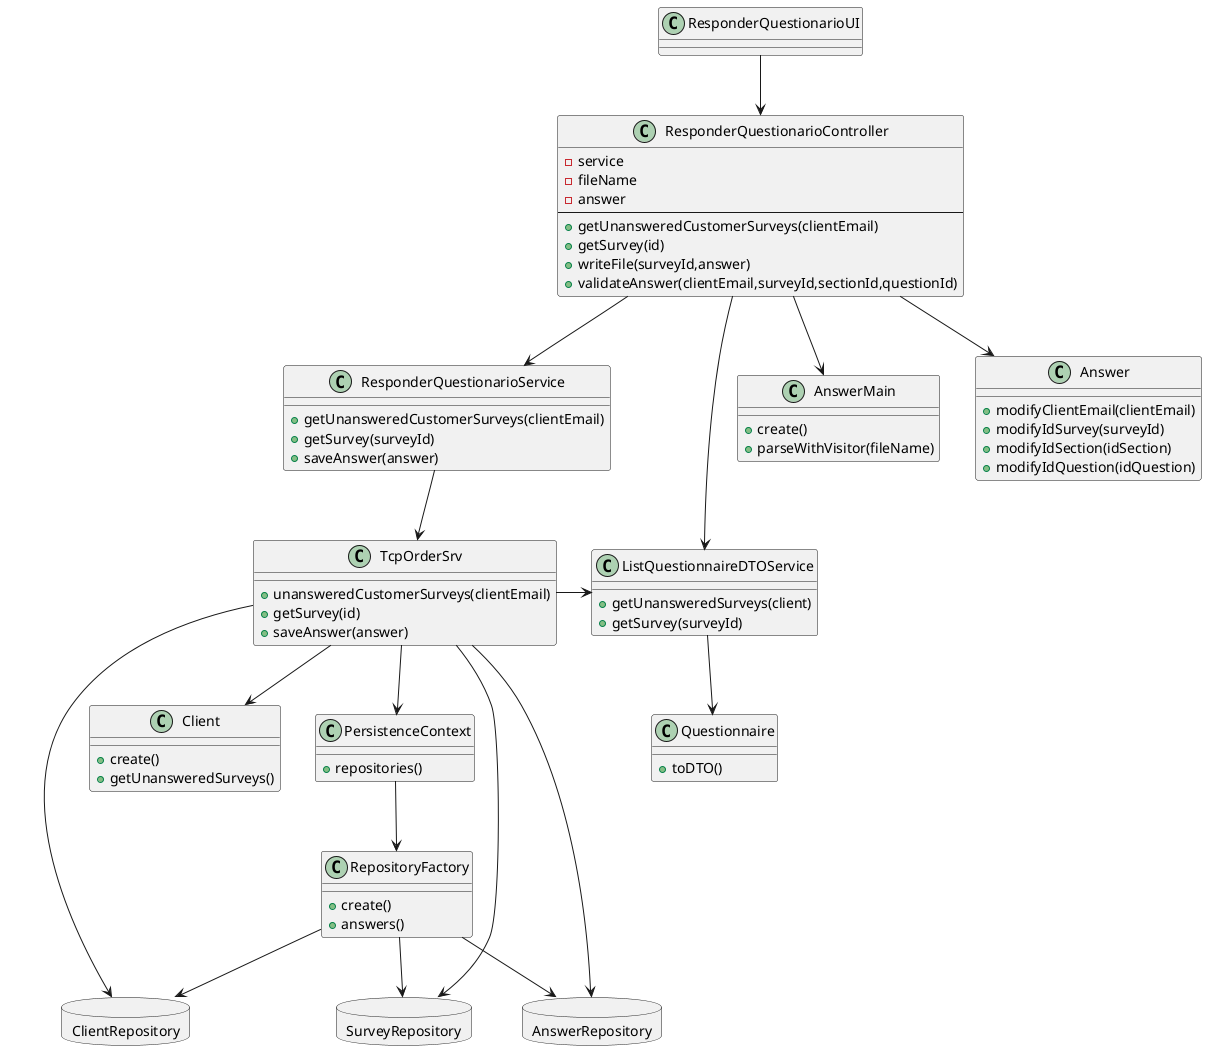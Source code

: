 @startuml
'https://plantuml.com/class-diagram

class ResponderQuestionarioUI
class ResponderQuestionarioController
class ResponderQuestionarioService
class ListQuestionnaireDTOService
class TcpOrderSrv
class Client
class AnswerMain
class Questionnaire

class PersistenceContext{
+repositories()
}

class RepositoryFactory{
+create()
+answers()
}

class Client{
+create()
+getUnansweredSurveys()
}


class ResponderQuestionarioController {
-service
-fileName
-answer
--
+getUnansweredCustomerSurveys(clientEmail)
+getSurvey(id)
+writeFile(surveyId,answer)
+validateAnswer(clientEmail,surveyId,sectionId,questionId)
}

class ResponderQuestionarioService {
+getUnansweredCustomerSurveys(clientEmail)
+getSurvey(surveyId)
+saveAnswer(answer)
}

database ClientRepository{
}

database SurveyRepository {
}

database AnswerRepository {
}


class TcpOrderSrv{
+unansweredCustomerSurveys(clientEmail)
+getSurvey(id)
+saveAnswer(answer)
}

class ListQuestionnaireDTOService{
+getUnansweredSurveys(client)
+getSurvey(surveyId)
}

class AnswerMain{
+create()
+parseWithVisitor(fileName)
}

class Answer{
+modifyClientEmail(clientEmail)
+modifyIdSurvey(surveyId)
+modifyIdSection(idSection)
+modifyIdQuestion(idQuestion)
}

class Questionnaire{
+toDTO()
}


ResponderQuestionarioUI --> ResponderQuestionarioController

ResponderQuestionarioController --> ResponderQuestionarioService
ResponderQuestionarioController --> ListQuestionnaireDTOService
ResponderQuestionarioController --> AnswerMain
ResponderQuestionarioController --> Answer

ResponderQuestionarioService --> TcpOrderSrv

ListQuestionnaireDTOService --> Questionnaire


PersistenceContext --> RepositoryFactory

RepositoryFactory -->ClientRepository
RepositoryFactory -->AnswerRepository
RepositoryFactory -->SurveyRepository

TcpOrderSrv --> SurveyRepository
TcpOrderSrv --> ClientRepository
TcpOrderSrv --> AnswerRepository
TcpOrderSrv --> Client
TcpOrderSrv -> ListQuestionnaireDTOService
TcpOrderSrv -->PersistenceContext


@enduml